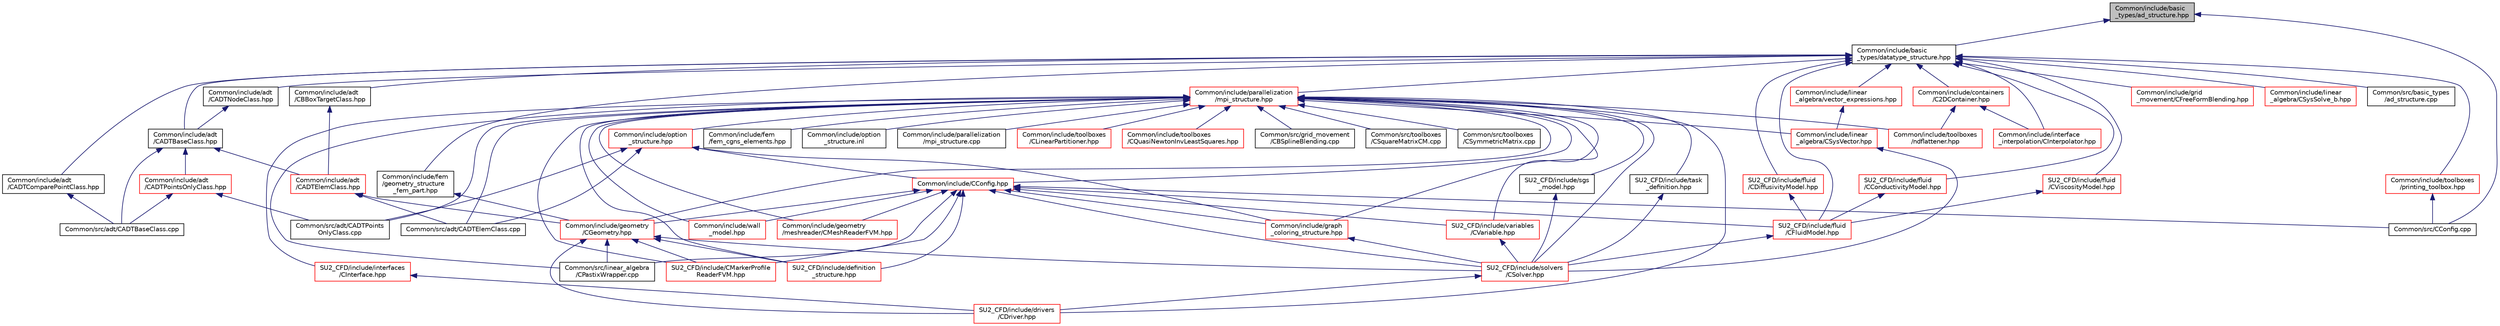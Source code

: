 digraph "Common/include/basic_types/ad_structure.hpp"
{
 // LATEX_PDF_SIZE
  edge [fontname="Helvetica",fontsize="10",labelfontname="Helvetica",labelfontsize="10"];
  node [fontname="Helvetica",fontsize="10",shape=record];
  Node1 [label="Common/include/basic\l_types/ad_structure.hpp",height=0.2,width=0.4,color="black", fillcolor="grey75", style="filled", fontcolor="black",tooltip="Main routines for the algorithmic differentiation (AD) structure."];
  Node1 -> Node2 [dir="back",color="midnightblue",fontsize="10",style="solid",fontname="Helvetica"];
  Node2 [label="Common/include/basic\l_types/datatype_structure.hpp",height=0.2,width=0.4,color="black", fillcolor="white", style="filled",URL="$datatype__structure_8hpp.html",tooltip="Headers for generalized datatypes, defines an interface for AD types."];
  Node2 -> Node3 [dir="back",color="midnightblue",fontsize="10",style="solid",fontname="Helvetica"];
  Node3 [label="Common/include/adt\l/CADTBaseClass.hpp",height=0.2,width=0.4,color="black", fillcolor="white", style="filled",URL="$CADTBaseClass_8hpp.html",tooltip="Base class for storing an ADT in an arbitrary number of dimensions."];
  Node3 -> Node4 [dir="back",color="midnightblue",fontsize="10",style="solid",fontname="Helvetica"];
  Node4 [label="Common/include/adt\l/CADTElemClass.hpp",height=0.2,width=0.4,color="red", fillcolor="white", style="filled",URL="$CADTElemClass_8hpp.html",tooltip="Class for storing an ADT of (linear) elements in an arbitrary number of dimensions."];
  Node4 -> Node5 [dir="back",color="midnightblue",fontsize="10",style="solid",fontname="Helvetica"];
  Node5 [label="Common/include/geometry\l/CGeometry.hpp",height=0.2,width=0.4,color="red", fillcolor="white", style="filled",URL="$CGeometry_8hpp.html",tooltip="Headers of the main subroutines for creating the geometrical structure. The subroutines and functions..."];
  Node5 -> Node188 [dir="back",color="midnightblue",fontsize="10",style="solid",fontname="Helvetica"];
  Node188 [label="Common/src/linear_algebra\l/CPastixWrapper.cpp",height=0.2,width=0.4,color="black", fillcolor="white", style="filled",URL="$CPastixWrapper_8cpp.html",tooltip="An interface to the INRIA solver PaStiX (http://pastix.gforge.inria.fr/files/README-txt...."];
  Node5 -> Node190 [dir="back",color="midnightblue",fontsize="10",style="solid",fontname="Helvetica"];
  Node190 [label="SU2_CFD/include/CMarkerProfile\lReaderFVM.hpp",height=0.2,width=0.4,color="red", fillcolor="white", style="filled",URL="$CMarkerProfileReaderFVM_8hpp.html",tooltip="Header file for the class CMarkerProfileReaderFVM. The implementations are in the CMarkerProfileReade..."];
  Node5 -> Node10 [dir="back",color="midnightblue",fontsize="10",style="solid",fontname="Helvetica"];
  Node10 [label="SU2_CFD/include/definition\l_structure.hpp",height=0.2,width=0.4,color="red", fillcolor="white", style="filled",URL="$definition__structure_8hpp.html",tooltip="Headers of the main subroutines used by SU2_CFD. The subroutines and functions are in the definition_..."];
  Node5 -> Node17 [dir="back",color="midnightblue",fontsize="10",style="solid",fontname="Helvetica"];
  Node17 [label="SU2_CFD/include/solvers\l/CSolver.hpp",height=0.2,width=0.4,color="red", fillcolor="white", style="filled",URL="$CSolver_8hpp.html",tooltip="Headers of the CSolver class which is inherited by all of the other solvers."];
  Node17 -> Node19 [dir="back",color="midnightblue",fontsize="10",style="solid",fontname="Helvetica"];
  Node19 [label="SU2_CFD/include/drivers\l/CDriver.hpp",height=0.2,width=0.4,color="red", fillcolor="white", style="filled",URL="$CDriver_8hpp.html",tooltip=" "];
  Node5 -> Node19 [dir="back",color="midnightblue",fontsize="10",style="solid",fontname="Helvetica"];
  Node4 -> Node200 [dir="back",color="midnightblue",fontsize="10",style="solid",fontname="Helvetica"];
  Node200 [label="Common/src/adt/CADTElemClass.cpp",height=0.2,width=0.4,color="black", fillcolor="white", style="filled",URL="$CADTElemClass_8cpp.html",tooltip="Class for storing an ADT of (linear) elements in an arbitrary number of dimensions."];
  Node3 -> Node201 [dir="back",color="midnightblue",fontsize="10",style="solid",fontname="Helvetica"];
  Node201 [label="Common/include/adt\l/CADTPointsOnlyClass.hpp",height=0.2,width=0.4,color="red", fillcolor="white", style="filled",URL="$CADTPointsOnlyClass_8hpp.html",tooltip="Class for storing an ADT of only points in an arbitrary number of dimensions."];
  Node201 -> Node202 [dir="back",color="midnightblue",fontsize="10",style="solid",fontname="Helvetica"];
  Node202 [label="Common/src/adt/CADTBaseClass.cpp",height=0.2,width=0.4,color="black", fillcolor="white", style="filled",URL="$CADTBaseClass_8cpp.html",tooltip="Base class for storing an ADT in an arbitrary number of dimensions."];
  Node201 -> Node203 [dir="back",color="midnightblue",fontsize="10",style="solid",fontname="Helvetica"];
  Node203 [label="Common/src/adt/CADTPoints\lOnlyClass.cpp",height=0.2,width=0.4,color="black", fillcolor="white", style="filled",URL="$CADTPointsOnlyClass_8cpp.html",tooltip="Class for storing an ADT of only points in an arbitrary number of dimensions."];
  Node3 -> Node202 [dir="back",color="midnightblue",fontsize="10",style="solid",fontname="Helvetica"];
  Node2 -> Node204 [dir="back",color="midnightblue",fontsize="10",style="solid",fontname="Helvetica"];
  Node204 [label="Common/include/adt\l/CADTNodeClass.hpp",height=0.2,width=0.4,color="black", fillcolor="white", style="filled",URL="$CADTNodeClass_8hpp.html",tooltip="Class for storing the information needed in a node of an ADT."];
  Node204 -> Node3 [dir="back",color="midnightblue",fontsize="10",style="solid",fontname="Helvetica"];
  Node2 -> Node205 [dir="back",color="midnightblue",fontsize="10",style="solid",fontname="Helvetica"];
  Node205 [label="Common/include/adt\l/CADTComparePointClass.hpp",height=0.2,width=0.4,color="black", fillcolor="white", style="filled",URL="$CADTComparePointClass_8hpp.html",tooltip="subroutines for comparing two points in an alternating digital tree (ADT)."];
  Node205 -> Node202 [dir="back",color="midnightblue",fontsize="10",style="solid",fontname="Helvetica"];
  Node2 -> Node206 [dir="back",color="midnightblue",fontsize="10",style="solid",fontname="Helvetica"];
  Node206 [label="Common/include/adt\l/CBBoxTargetClass.hpp",height=0.2,width=0.4,color="black", fillcolor="white", style="filled",URL="$CBBoxTargetClass_8hpp.html",tooltip="Class for storing the information of a possible bounding box candidate during a minimum distance sear..."];
  Node206 -> Node4 [dir="back",color="midnightblue",fontsize="10",style="solid",fontname="Helvetica"];
  Node2 -> Node207 [dir="back",color="midnightblue",fontsize="10",style="solid",fontname="Helvetica"];
  Node207 [label="Common/include/parallelization\l/mpi_structure.hpp",height=0.2,width=0.4,color="red", fillcolor="white", style="filled",URL="$mpi__structure_8hpp.html",tooltip="Headers of the mpi interface for generalized datatypes. The subroutines and functions are in the mpi_..."];
  Node207 -> Node208 [dir="back",color="midnightblue",fontsize="10",style="solid",fontname="Helvetica"];
  Node208 [label="Common/include/CConfig.hpp",height=0.2,width=0.4,color="red", fillcolor="white", style="filled",URL="$CConfig_8hpp.html",tooltip="All the information about the definition of the physical problem. The subroutines and functions are i..."];
  Node208 -> Node5 [dir="back",color="midnightblue",fontsize="10",style="solid",fontname="Helvetica"];
  Node208 -> Node221 [dir="back",color="midnightblue",fontsize="10",style="solid",fontname="Helvetica"];
  Node221 [label="Common/include/wall\l_model.hpp",height=0.2,width=0.4,color="red", fillcolor="white", style="filled",URL="$wall__model_8hpp.html",tooltip="Headers for the wall model functions for large eddy simulations."];
  Node208 -> Node223 [dir="back",color="midnightblue",fontsize="10",style="solid",fontname="Helvetica"];
  Node223 [label="Common/include/geometry\l/meshreader/CMeshReaderFVM.hpp",height=0.2,width=0.4,color="red", fillcolor="white", style="filled",URL="$CMeshReaderFVM_8hpp.html",tooltip="Header file for the class CMeshReaderFVM. The implementations are in the CMeshReaderFVM...."];
  Node208 -> Node233 [dir="back",color="midnightblue",fontsize="10",style="solid",fontname="Helvetica"];
  Node233 [label="Common/include/graph\l_coloring_structure.hpp",height=0.2,width=0.4,color="red", fillcolor="white", style="filled",URL="$graph__coloring__structure_8hpp.html",tooltip="Include files and headers of the functions to carry out a coloring of a given graph...."];
  Node233 -> Node17 [dir="back",color="midnightblue",fontsize="10",style="solid",fontname="Helvetica"];
  Node208 -> Node7 [dir="back",color="midnightblue",fontsize="10",style="solid",fontname="Helvetica"];
  Node7 [label="Common/src/CConfig.cpp",height=0.2,width=0.4,color="black", fillcolor="white", style="filled",URL="$CConfig_8cpp.html",tooltip="Main file for managing the config file."];
  Node208 -> Node188 [dir="back",color="midnightblue",fontsize="10",style="solid",fontname="Helvetica"];
  Node208 -> Node272 [dir="back",color="midnightblue",fontsize="10",style="solid",fontname="Helvetica"];
  Node272 [label="SU2_CFD/include/fluid\l/CFluidModel.hpp",height=0.2,width=0.4,color="red", fillcolor="white", style="filled",URL="$CFluidModel_8hpp.html",tooltip="Defines the main fluid model class for thermophysical properties."];
  Node272 -> Node17 [dir="back",color="midnightblue",fontsize="10",style="solid",fontname="Helvetica"];
  Node208 -> Node190 [dir="back",color="midnightblue",fontsize="10",style="solid",fontname="Helvetica"];
  Node208 -> Node10 [dir="back",color="midnightblue",fontsize="10",style="solid",fontname="Helvetica"];
  Node208 -> Node17 [dir="back",color="midnightblue",fontsize="10",style="solid",fontname="Helvetica"];
  Node208 -> Node377 [dir="back",color="midnightblue",fontsize="10",style="solid",fontname="Helvetica"];
  Node377 [label="SU2_CFD/include/variables\l/CVariable.hpp",height=0.2,width=0.4,color="red", fillcolor="white", style="filled",URL="$CVariable_8hpp.html",tooltip="Declaration and inlines of the parent class for defining problem variables, function definitions in f..."];
  Node377 -> Node17 [dir="back",color="midnightblue",fontsize="10",style="solid",fontname="Helvetica"];
  Node207 -> Node439 [dir="back",color="midnightblue",fontsize="10",style="solid",fontname="Helvetica"];
  Node439 [label="Common/include/option\l_structure.hpp",height=0.2,width=0.4,color="red", fillcolor="white", style="filled",URL="$option__structure_8hpp.html",tooltip="Defines classes for referencing options for easy input in CConfig."];
  Node439 -> Node208 [dir="back",color="midnightblue",fontsize="10",style="solid",fontname="Helvetica"];
  Node439 -> Node233 [dir="back",color="midnightblue",fontsize="10",style="solid",fontname="Helvetica"];
  Node439 -> Node200 [dir="back",color="midnightblue",fontsize="10",style="solid",fontname="Helvetica"];
  Node439 -> Node203 [dir="back",color="midnightblue",fontsize="10",style="solid",fontname="Helvetica"];
  Node207 -> Node442 [dir="back",color="midnightblue",fontsize="10",style="solid",fontname="Helvetica"];
  Node442 [label="Common/include/fem\l/fem_cgns_elements.hpp",height=0.2,width=0.4,color="black", fillcolor="white", style="filled",URL="$fem__cgns__elements_8hpp.html",tooltip="Headers of the classes and functions for reading CGNS files with high order elements...."];
  Node207 -> Node5 [dir="back",color="midnightblue",fontsize="10",style="solid",fontname="Helvetica"];
  Node207 -> Node515 [dir="back",color="midnightblue",fontsize="10",style="solid",fontname="Helvetica"];
  Node515 [label="Common/include/toolboxes\l/ndflattener.hpp",height=0.2,width=0.4,color="red", fillcolor="white", style="filled",URL="$ndflattener_8hpp.html",tooltip="Flatten pointer-to-pointer-... arrays for MPI communication."];
  Node207 -> Node221 [dir="back",color="midnightblue",fontsize="10",style="solid",fontname="Helvetica"];
  Node207 -> Node223 [dir="back",color="midnightblue",fontsize="10",style="solid",fontname="Helvetica"];
  Node207 -> Node233 [dir="back",color="midnightblue",fontsize="10",style="solid",fontname="Helvetica"];
  Node207 -> Node517 [dir="back",color="midnightblue",fontsize="10",style="solid",fontname="Helvetica"];
  Node517 [label="Common/include/linear\l_algebra/CSysVector.hpp",height=0.2,width=0.4,color="red", fillcolor="white", style="filled",URL="$CSysVector_8hpp.html",tooltip="Declararion and inlines of the vector class used in the solution of large, distributed,..."];
  Node517 -> Node17 [dir="back",color="midnightblue",fontsize="10",style="solid",fontname="Helvetica"];
  Node207 -> Node519 [dir="back",color="midnightblue",fontsize="10",style="solid",fontname="Helvetica"];
  Node519 [label="Common/include/option\l_structure.inl",height=0.2,width=0.4,color="black", fillcolor="white", style="filled",URL="$option__structure_8inl.html",tooltip="Template derived classes from COption, defined here as we only include them where needed to reduce co..."];
  Node207 -> Node520 [dir="back",color="midnightblue",fontsize="10",style="solid",fontname="Helvetica"];
  Node520 [label="Common/include/parallelization\l/mpi_structure.cpp",height=0.2,width=0.4,color="black", fillcolor="white", style="filled",URL="$mpi__structure_8cpp.html",tooltip="Main subroutines for the mpi structures."];
  Node207 -> Node521 [dir="back",color="midnightblue",fontsize="10",style="solid",fontname="Helvetica"];
  Node521 [label="Common/include/toolboxes\l/CLinearPartitioner.hpp",height=0.2,width=0.4,color="red", fillcolor="white", style="filled",URL="$CLinearPartitioner_8hpp.html",tooltip="Header file for the class CLinearPartitioner. The implementations are in the CLinearPartitioner...."];
  Node207 -> Node523 [dir="back",color="midnightblue",fontsize="10",style="solid",fontname="Helvetica"];
  Node523 [label="Common/include/toolboxes\l/CQuasiNewtonInvLeastSquares.hpp",height=0.2,width=0.4,color="red", fillcolor="white", style="filled",URL="$CQuasiNewtonInvLeastSquares_8hpp.html",tooltip="Implements a method to accelerate and stabilize the convergence of fixed point iterations,..."];
  Node207 -> Node200 [dir="back",color="midnightblue",fontsize="10",style="solid",fontname="Helvetica"];
  Node207 -> Node203 [dir="back",color="midnightblue",fontsize="10",style="solid",fontname="Helvetica"];
  Node207 -> Node524 [dir="back",color="midnightblue",fontsize="10",style="solid",fontname="Helvetica"];
  Node524 [label="Common/src/grid_movement\l/CBSplineBlending.cpp",height=0.2,width=0.4,color="black", fillcolor="white", style="filled",URL="$CBSplineBlending_8cpp.html",tooltip="Subroutines for B-Spline blening for FFDs."];
  Node207 -> Node188 [dir="back",color="midnightblue",fontsize="10",style="solid",fontname="Helvetica"];
  Node207 -> Node525 [dir="back",color="midnightblue",fontsize="10",style="solid",fontname="Helvetica"];
  Node525 [label="Common/src/toolboxes\l/CSquareMatrixCM.cpp",height=0.2,width=0.4,color="black", fillcolor="white", style="filled",URL="$CSquareMatrixCM_8cpp.html",tooltip="Implementation of dense matrix helper class in Column Major order (see hpp)."];
  Node207 -> Node526 [dir="back",color="midnightblue",fontsize="10",style="solid",fontname="Helvetica"];
  Node526 [label="Common/src/toolboxes\l/CSymmetricMatrix.cpp",height=0.2,width=0.4,color="black", fillcolor="white", style="filled",URL="$CSymmetricMatrix_8cpp.html",tooltip="Implementation of dense symmetric matrix helper class (see hpp)."];
  Node207 -> Node190 [dir="back",color="midnightblue",fontsize="10",style="solid",fontname="Helvetica"];
  Node207 -> Node10 [dir="back",color="midnightblue",fontsize="10",style="solid",fontname="Helvetica"];
  Node207 -> Node19 [dir="back",color="midnightblue",fontsize="10",style="solid",fontname="Helvetica"];
  Node207 -> Node17 [dir="back",color="midnightblue",fontsize="10",style="solid",fontname="Helvetica"];
  Node207 -> Node527 [dir="back",color="midnightblue",fontsize="10",style="solid",fontname="Helvetica"];
  Node527 [label="SU2_CFD/include/task\l_definition.hpp",height=0.2,width=0.4,color="black", fillcolor="white", style="filled",URL="$task__definition_8hpp.html",tooltip="Header of the task definition class for the SU2 solvers."];
  Node527 -> Node17 [dir="back",color="midnightblue",fontsize="10",style="solid",fontname="Helvetica"];
  Node207 -> Node528 [dir="back",color="midnightblue",fontsize="10",style="solid",fontname="Helvetica"];
  Node528 [label="SU2_CFD/include/sgs\l_model.hpp",height=0.2,width=0.4,color="black", fillcolor="white", style="filled",URL="$sgs__model_8hpp.html",tooltip="Headers of the LES subgrid scale models of the SU2 solvers."];
  Node528 -> Node17 [dir="back",color="midnightblue",fontsize="10",style="solid",fontname="Helvetica"];
  Node207 -> Node377 [dir="back",color="midnightblue",fontsize="10",style="solid",fontname="Helvetica"];
  Node207 -> Node529 [dir="back",color="midnightblue",fontsize="10",style="solid",fontname="Helvetica"];
  Node529 [label="SU2_CFD/include/interfaces\l/CInterface.hpp",height=0.2,width=0.4,color="red", fillcolor="white", style="filled",URL="$CInterface_8hpp.html",tooltip="Declarations and inlines of the transfer structure. The subroutines and functions are in the physics ..."];
  Node529 -> Node19 [dir="back",color="midnightblue",fontsize="10",style="solid",fontname="Helvetica"];
  Node2 -> Node537 [dir="back",color="midnightblue",fontsize="10",style="solid",fontname="Helvetica"];
  Node537 [label="Common/include/containers\l/C2DContainer.hpp",height=0.2,width=0.4,color="red", fillcolor="white", style="filled",URL="$C2DContainer_8hpp.html",tooltip="A templated vector/matrix object."];
  Node537 -> Node515 [dir="back",color="midnightblue",fontsize="10",style="solid",fontname="Helvetica"];
  Node537 -> Node539 [dir="back",color="midnightblue",fontsize="10",style="solid",fontname="Helvetica"];
  Node539 [label="Common/include/interface\l_interpolation/CInterpolator.hpp",height=0.2,width=0.4,color="red", fillcolor="white", style="filled",URL="$CInterpolator_8hpp.html",tooltip="Base class for multiphysics interpolation."];
  Node2 -> Node567 [dir="back",color="midnightblue",fontsize="10",style="solid",fontname="Helvetica"];
  Node567 [label="Common/include/linear\l_algebra/vector_expressions.hpp",height=0.2,width=0.4,color="red", fillcolor="white", style="filled",URL="$vector__expressions_8hpp.html",tooltip="Expression templates for vector types with coefficient-wise operations."];
  Node567 -> Node517 [dir="back",color="midnightblue",fontsize="10",style="solid",fontname="Helvetica"];
  Node2 -> Node570 [dir="back",color="midnightblue",fontsize="10",style="solid",fontname="Helvetica"];
  Node570 [label="Common/include/fem\l/geometry_structure\l_fem_part.hpp",height=0.2,width=0.4,color="black", fillcolor="white", style="filled",URL="$geometry__structure__fem__part_8hpp.html",tooltip="Helper classes for the Fluid FEM solver."];
  Node570 -> Node5 [dir="back",color="midnightblue",fontsize="10",style="solid",fontname="Helvetica"];
  Node2 -> Node571 [dir="back",color="midnightblue",fontsize="10",style="solid",fontname="Helvetica"];
  Node571 [label="Common/include/grid\l_movement/CFreeFormBlending.hpp",height=0.2,width=0.4,color="red", fillcolor="white", style="filled",URL="$CFreeFormBlending_8hpp.html",tooltip="Headers of the CFreeFormBlending class. It is the parent class for the FFD blending function."];
  Node2 -> Node539 [dir="back",color="midnightblue",fontsize="10",style="solid",fontname="Helvetica"];
  Node2 -> Node575 [dir="back",color="midnightblue",fontsize="10",style="solid",fontname="Helvetica"];
  Node575 [label="Common/include/linear\l_algebra/CSysSolve_b.hpp",height=0.2,width=0.4,color="red", fillcolor="white", style="filled",URL="$CSysSolve__b_8hpp.html",tooltip="Routines for the linear solver used in the reverse sweep of AD."];
  Node2 -> Node576 [dir="back",color="midnightblue",fontsize="10",style="solid",fontname="Helvetica"];
  Node576 [label="Common/include/toolboxes\l/printing_toolbox.hpp",height=0.2,width=0.4,color="red", fillcolor="white", style="filled",URL="$printing__toolbox_8hpp.html",tooltip="Header file for the printing toolbox."];
  Node576 -> Node7 [dir="back",color="midnightblue",fontsize="10",style="solid",fontname="Helvetica"];
  Node2 -> Node578 [dir="back",color="midnightblue",fontsize="10",style="solid",fontname="Helvetica"];
  Node578 [label="Common/src/basic_types\l/ad_structure.cpp",height=0.2,width=0.4,color="black", fillcolor="white", style="filled",URL="$ad__structure_8cpp.html",tooltip="Main subroutines for the algorithmic differentiation (AD) structure."];
  Node2 -> Node272 [dir="back",color="midnightblue",fontsize="10",style="solid",fontname="Helvetica"];
  Node2 -> Node579 [dir="back",color="midnightblue",fontsize="10",style="solid",fontname="Helvetica"];
  Node579 [label="SU2_CFD/include/fluid\l/CConductivityModel.hpp",height=0.2,width=0.4,color="red", fillcolor="white", style="filled",URL="$CConductivityModel_8hpp.html",tooltip="Defines an interface class for thermal conductivity models."];
  Node579 -> Node272 [dir="back",color="midnightblue",fontsize="10",style="solid",fontname="Helvetica"];
  Node2 -> Node586 [dir="back",color="midnightblue",fontsize="10",style="solid",fontname="Helvetica"];
  Node586 [label="SU2_CFD/include/fluid\l/CViscosityModel.hpp",height=0.2,width=0.4,color="red", fillcolor="white", style="filled",URL="$CViscosityModel_8hpp.html",tooltip="Interface class for defining laminar viscosity models."];
  Node586 -> Node272 [dir="back",color="midnightblue",fontsize="10",style="solid",fontname="Helvetica"];
  Node2 -> Node590 [dir="back",color="midnightblue",fontsize="10",style="solid",fontname="Helvetica"];
  Node590 [label="SU2_CFD/include/fluid\l/CDiffusivityModel.hpp",height=0.2,width=0.4,color="red", fillcolor="white", style="filled",URL="$CDiffusivityModel_8hpp.html",tooltip="Interface class for defining mass diffusivity models."];
  Node590 -> Node272 [dir="back",color="midnightblue",fontsize="10",style="solid",fontname="Helvetica"];
  Node1 -> Node7 [dir="back",color="midnightblue",fontsize="10",style="solid",fontname="Helvetica"];
}

